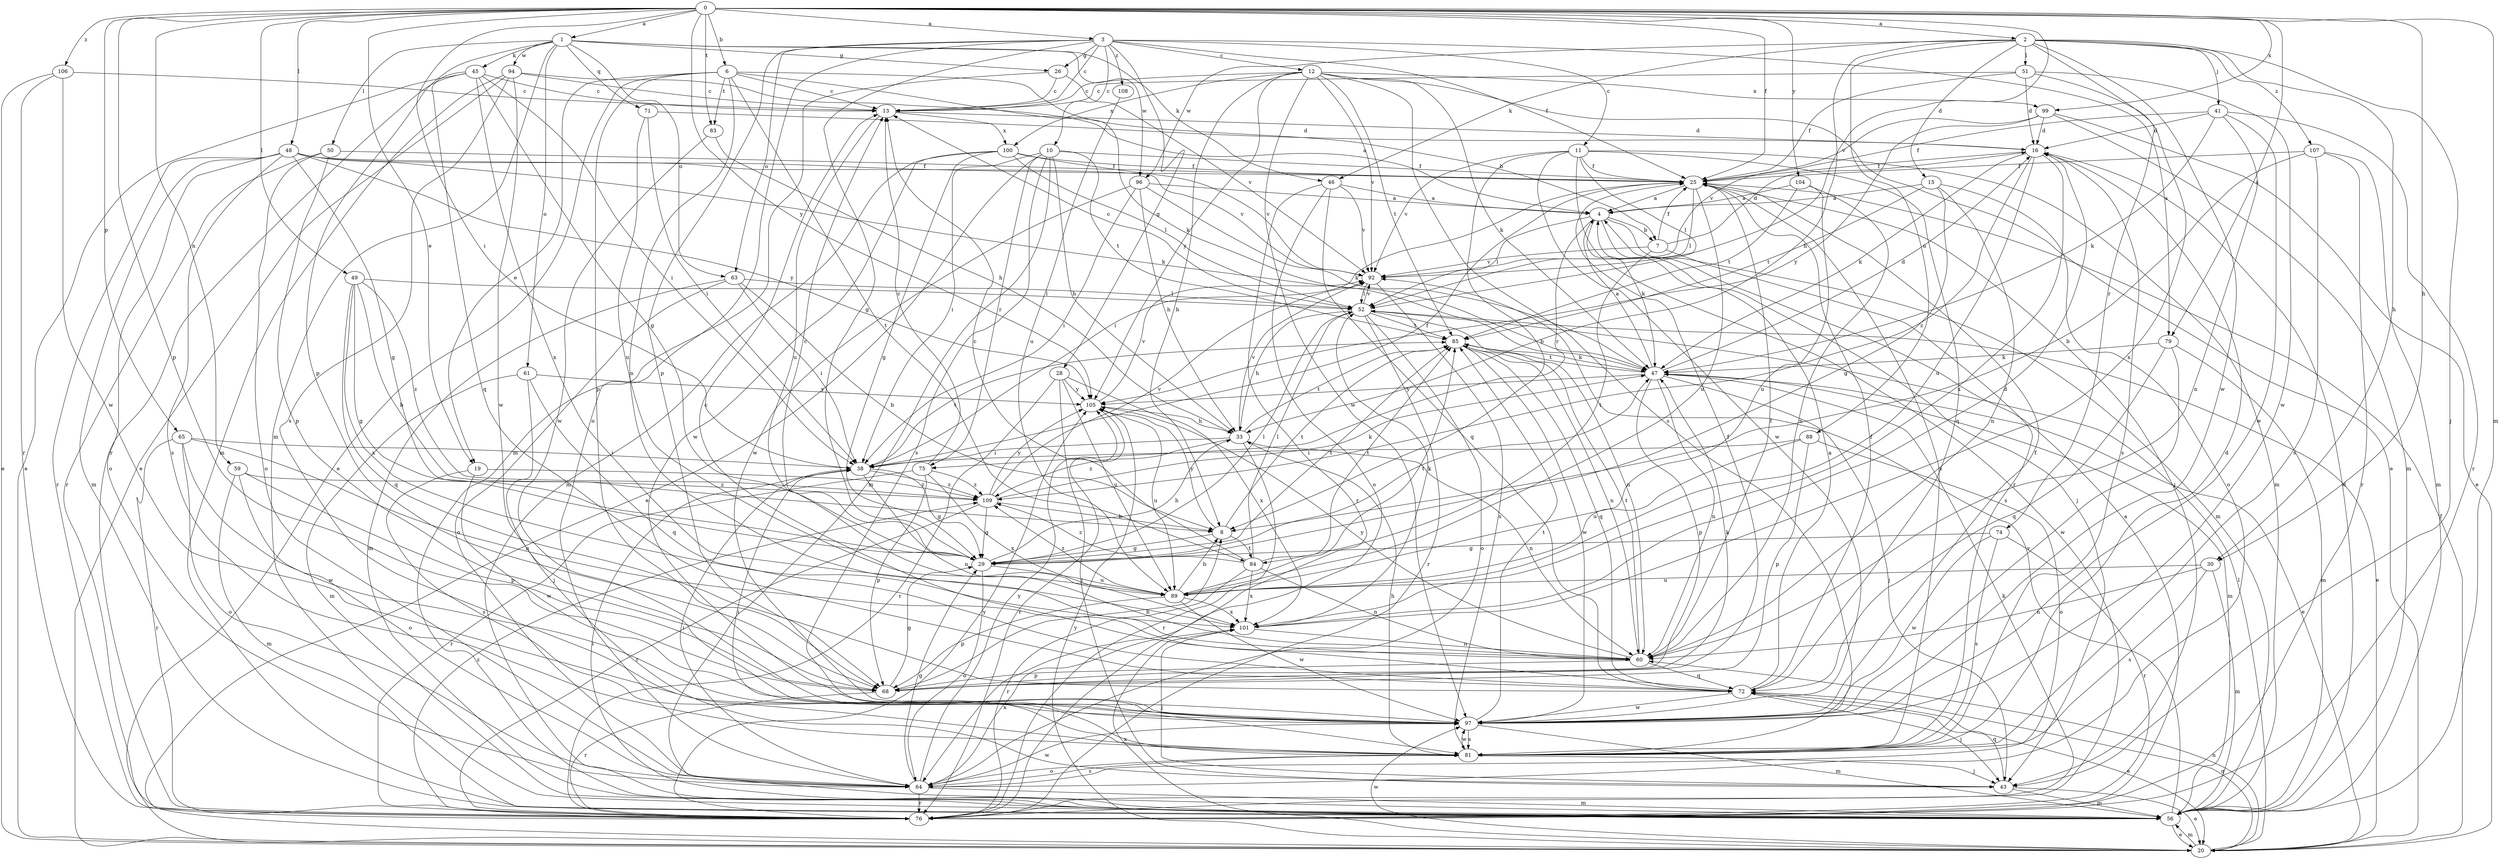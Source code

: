 strict digraph  {
0;
1;
2;
3;
4;
6;
7;
8;
10;
11;
12;
13;
15;
16;
19;
20;
25;
26;
28;
29;
30;
33;
38;
41;
43;
45;
46;
47;
48;
49;
50;
51;
52;
56;
59;
60;
61;
63;
64;
65;
68;
71;
72;
74;
75;
76;
79;
81;
83;
84;
85;
88;
89;
92;
94;
96;
97;
99;
100;
101;
104;
105;
106;
107;
108;
109;
0 -> 1  [label=a];
0 -> 2  [label=a];
0 -> 3  [label=a];
0 -> 6  [label=b];
0 -> 19  [label=e];
0 -> 25  [label=f];
0 -> 30  [label=h];
0 -> 38  [label=i];
0 -> 48  [label=l];
0 -> 49  [label=l];
0 -> 56  [label=m];
0 -> 59  [label=n];
0 -> 65  [label=p];
0 -> 68  [label=p];
0 -> 79  [label=s];
0 -> 83  [label=t];
0 -> 92  [label=v];
0 -> 99  [label=x];
0 -> 104  [label=y];
0 -> 105  [label=y];
0 -> 106  [label=z];
1 -> 26  [label=g];
1 -> 45  [label=k];
1 -> 46  [label=k];
1 -> 50  [label=l];
1 -> 56  [label=m];
1 -> 61  [label=o];
1 -> 63  [label=o];
1 -> 68  [label=p];
1 -> 71  [label=q];
1 -> 94  [label=w];
1 -> 96  [label=w];
2 -> 15  [label=d];
2 -> 30  [label=h];
2 -> 33  [label=h];
2 -> 41  [label=j];
2 -> 43  [label=j];
2 -> 46  [label=k];
2 -> 51  [label=l];
2 -> 74  [label=r];
2 -> 88  [label=u];
2 -> 96  [label=w];
2 -> 97  [label=w];
2 -> 107  [label=z];
3 -> 10  [label=c];
3 -> 11  [label=c];
3 -> 12  [label=c];
3 -> 13  [label=c];
3 -> 25  [label=f];
3 -> 26  [label=g];
3 -> 28  [label=g];
3 -> 29  [label=g];
3 -> 63  [label=o];
3 -> 64  [label=o];
3 -> 68  [label=p];
3 -> 79  [label=s];
3 -> 108  [label=z];
4 -> 7  [label=b];
4 -> 43  [label=j];
4 -> 47  [label=k];
4 -> 52  [label=l];
4 -> 56  [label=m];
4 -> 75  [label=r];
6 -> 7  [label=b];
6 -> 13  [label=c];
6 -> 19  [label=e];
6 -> 20  [label=e];
6 -> 47  [label=k];
6 -> 60  [label=n];
6 -> 68  [label=p];
6 -> 83  [label=t];
6 -> 84  [label=t];
7 -> 16  [label=d];
7 -> 25  [label=f];
7 -> 81  [label=s];
7 -> 84  [label=t];
7 -> 92  [label=v];
8 -> 29  [label=g];
8 -> 84  [label=t];
8 -> 85  [label=t];
8 -> 105  [label=y];
10 -> 20  [label=e];
10 -> 25  [label=f];
10 -> 33  [label=h];
10 -> 38  [label=i];
10 -> 56  [label=m];
10 -> 75  [label=r];
10 -> 81  [label=s];
10 -> 85  [label=t];
11 -> 8  [label=b];
11 -> 25  [label=f];
11 -> 52  [label=l];
11 -> 56  [label=m];
11 -> 72  [label=q];
11 -> 76  [label=r];
11 -> 92  [label=v];
11 -> 97  [label=w];
12 -> 8  [label=b];
12 -> 13  [label=c];
12 -> 20  [label=e];
12 -> 47  [label=k];
12 -> 81  [label=s];
12 -> 85  [label=t];
12 -> 92  [label=v];
12 -> 97  [label=w];
12 -> 99  [label=x];
12 -> 100  [label=x];
12 -> 105  [label=y];
13 -> 16  [label=d];
13 -> 89  [label=u];
13 -> 100  [label=x];
15 -> 4  [label=a];
15 -> 29  [label=g];
15 -> 60  [label=n];
15 -> 64  [label=o];
15 -> 85  [label=t];
16 -> 25  [label=f];
16 -> 47  [label=k];
16 -> 81  [label=s];
16 -> 89  [label=u];
16 -> 101  [label=x];
16 -> 109  [label=z];
19 -> 81  [label=s];
19 -> 97  [label=w];
19 -> 109  [label=z];
20 -> 25  [label=f];
20 -> 52  [label=l];
20 -> 56  [label=m];
20 -> 60  [label=n];
20 -> 72  [label=q];
20 -> 97  [label=w];
20 -> 101  [label=x];
20 -> 105  [label=y];
25 -> 4  [label=a];
25 -> 38  [label=i];
25 -> 43  [label=j];
25 -> 52  [label=l];
25 -> 81  [label=s];
25 -> 89  [label=u];
26 -> 13  [label=c];
26 -> 56  [label=m];
26 -> 92  [label=v];
28 -> 43  [label=j];
28 -> 76  [label=r];
28 -> 89  [label=u];
28 -> 101  [label=x];
28 -> 105  [label=y];
29 -> 13  [label=c];
29 -> 33  [label=h];
29 -> 47  [label=k];
29 -> 52  [label=l];
29 -> 64  [label=o];
29 -> 85  [label=t];
29 -> 89  [label=u];
30 -> 56  [label=m];
30 -> 60  [label=n];
30 -> 81  [label=s];
30 -> 89  [label=u];
33 -> 38  [label=i];
33 -> 60  [label=n];
33 -> 76  [label=r];
33 -> 85  [label=t];
33 -> 92  [label=v];
33 -> 109  [label=z];
38 -> 25  [label=f];
38 -> 29  [label=g];
38 -> 60  [label=n];
38 -> 85  [label=t];
38 -> 109  [label=z];
41 -> 16  [label=d];
41 -> 25  [label=f];
41 -> 47  [label=k];
41 -> 60  [label=n];
41 -> 76  [label=r];
41 -> 97  [label=w];
43 -> 20  [label=e];
43 -> 56  [label=m];
43 -> 72  [label=q];
45 -> 13  [label=c];
45 -> 20  [label=e];
45 -> 29  [label=g];
45 -> 38  [label=i];
45 -> 72  [label=q];
45 -> 76  [label=r];
45 -> 101  [label=x];
46 -> 4  [label=a];
46 -> 64  [label=o];
46 -> 72  [label=q];
46 -> 76  [label=r];
46 -> 92  [label=v];
47 -> 4  [label=a];
47 -> 16  [label=d];
47 -> 20  [label=e];
47 -> 43  [label=j];
47 -> 56  [label=m];
47 -> 60  [label=n];
47 -> 68  [label=p];
47 -> 85  [label=t];
47 -> 105  [label=y];
48 -> 25  [label=f];
48 -> 29  [label=g];
48 -> 47  [label=k];
48 -> 56  [label=m];
48 -> 64  [label=o];
48 -> 76  [label=r];
48 -> 81  [label=s];
48 -> 92  [label=v];
48 -> 105  [label=y];
49 -> 8  [label=b];
49 -> 29  [label=g];
49 -> 52  [label=l];
49 -> 72  [label=q];
49 -> 101  [label=x];
49 -> 109  [label=z];
50 -> 25  [label=f];
50 -> 64  [label=o];
50 -> 68  [label=p];
50 -> 76  [label=r];
51 -> 13  [label=c];
51 -> 16  [label=d];
51 -> 25  [label=f];
51 -> 97  [label=w];
51 -> 101  [label=x];
52 -> 13  [label=c];
52 -> 20  [label=e];
52 -> 33  [label=h];
52 -> 60  [label=n];
52 -> 64  [label=o];
52 -> 76  [label=r];
52 -> 85  [label=t];
52 -> 92  [label=v];
56 -> 16  [label=d];
56 -> 20  [label=e];
56 -> 38  [label=i];
56 -> 92  [label=v];
59 -> 56  [label=m];
59 -> 64  [label=o];
59 -> 68  [label=p];
59 -> 109  [label=z];
60 -> 25  [label=f];
60 -> 68  [label=p];
60 -> 72  [label=q];
60 -> 85  [label=t];
60 -> 105  [label=y];
61 -> 43  [label=j];
61 -> 56  [label=m];
61 -> 72  [label=q];
61 -> 105  [label=y];
63 -> 8  [label=b];
63 -> 38  [label=i];
63 -> 52  [label=l];
63 -> 56  [label=m];
63 -> 64  [label=o];
64 -> 29  [label=g];
64 -> 38  [label=i];
64 -> 56  [label=m];
64 -> 76  [label=r];
64 -> 81  [label=s];
64 -> 97  [label=w];
64 -> 101  [label=x];
64 -> 105  [label=y];
65 -> 38  [label=i];
65 -> 60  [label=n];
65 -> 64  [label=o];
65 -> 76  [label=r];
65 -> 97  [label=w];
68 -> 8  [label=b];
68 -> 25  [label=f];
68 -> 29  [label=g];
68 -> 47  [label=k];
68 -> 76  [label=r];
71 -> 16  [label=d];
71 -> 38  [label=i];
71 -> 89  [label=u];
72 -> 4  [label=a];
72 -> 13  [label=c];
72 -> 20  [label=e];
72 -> 25  [label=f];
72 -> 43  [label=j];
72 -> 97  [label=w];
74 -> 29  [label=g];
74 -> 76  [label=r];
74 -> 81  [label=s];
74 -> 97  [label=w];
75 -> 13  [label=c];
75 -> 68  [label=p];
75 -> 76  [label=r];
75 -> 101  [label=x];
75 -> 109  [label=z];
76 -> 4  [label=a];
76 -> 47  [label=k];
76 -> 105  [label=y];
76 -> 109  [label=z];
79 -> 47  [label=k];
79 -> 56  [label=m];
79 -> 72  [label=q];
79 -> 97  [label=w];
81 -> 16  [label=d];
81 -> 33  [label=h];
81 -> 38  [label=i];
81 -> 43  [label=j];
81 -> 64  [label=o];
81 -> 97  [label=w];
83 -> 33  [label=h];
83 -> 97  [label=w];
84 -> 13  [label=c];
84 -> 52  [label=l];
84 -> 60  [label=n];
84 -> 76  [label=r];
84 -> 85  [label=t];
84 -> 101  [label=x];
84 -> 109  [label=z];
85 -> 47  [label=k];
85 -> 60  [label=n];
85 -> 72  [label=q];
85 -> 97  [label=w];
88 -> 38  [label=i];
88 -> 64  [label=o];
88 -> 68  [label=p];
88 -> 89  [label=u];
89 -> 8  [label=b];
89 -> 68  [label=p];
89 -> 85  [label=t];
89 -> 97  [label=w];
89 -> 101  [label=x];
89 -> 109  [label=z];
92 -> 52  [label=l];
92 -> 81  [label=s];
94 -> 4  [label=a];
94 -> 13  [label=c];
94 -> 20  [label=e];
94 -> 56  [label=m];
94 -> 81  [label=s];
94 -> 97  [label=w];
96 -> 4  [label=a];
96 -> 33  [label=h];
96 -> 38  [label=i];
96 -> 47  [label=k];
96 -> 97  [label=w];
97 -> 25  [label=f];
97 -> 56  [label=m];
97 -> 81  [label=s];
97 -> 85  [label=t];
99 -> 16  [label=d];
99 -> 20  [label=e];
99 -> 56  [label=m];
99 -> 92  [label=v];
99 -> 105  [label=y];
100 -> 25  [label=f];
100 -> 29  [label=g];
100 -> 52  [label=l];
100 -> 56  [label=m];
100 -> 92  [label=v];
100 -> 97  [label=w];
101 -> 16  [label=d];
101 -> 43  [label=j];
101 -> 52  [label=l];
101 -> 60  [label=n];
104 -> 4  [label=a];
104 -> 60  [label=n];
104 -> 85  [label=t];
104 -> 89  [label=u];
105 -> 33  [label=h];
105 -> 76  [label=r];
105 -> 89  [label=u];
105 -> 92  [label=v];
106 -> 13  [label=c];
106 -> 20  [label=e];
106 -> 76  [label=r];
106 -> 97  [label=w];
107 -> 8  [label=b];
107 -> 25  [label=f];
107 -> 56  [label=m];
107 -> 76  [label=r];
107 -> 81  [label=s];
108 -> 89  [label=u];
109 -> 8  [label=b];
109 -> 29  [label=g];
109 -> 47  [label=k];
109 -> 76  [label=r];
109 -> 92  [label=v];
109 -> 105  [label=y];
}
